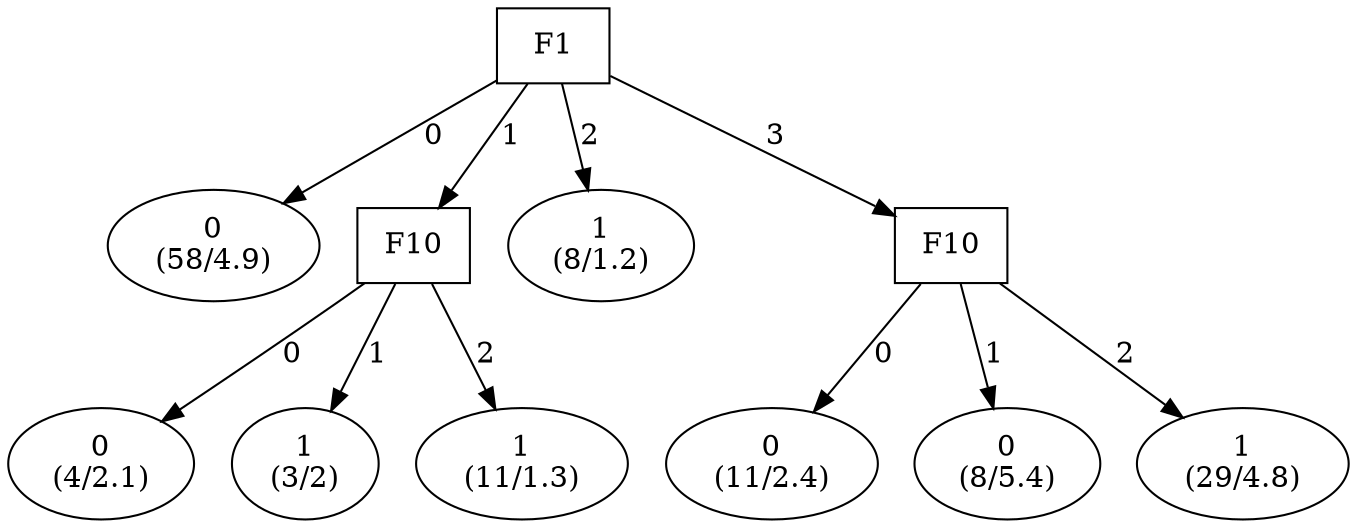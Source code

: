 digraph YaDT {
n0 [ shape=box, label="F1\n"]
n0 -> n1 [label="0"]
n1 [ shape=ellipse, label="0\n(58/4.9)"]
n0 -> n2 [label="1"]
n2 [ shape=box, label="F10\n"]
n2 -> n3 [label="0"]
n3 [ shape=ellipse, label="0\n(4/2.1)"]
n2 -> n4 [label="1"]
n4 [ shape=ellipse, label="1\n(3/2)"]
n2 -> n5 [label="2"]
n5 [ shape=ellipse, label="1\n(11/1.3)"]
n0 -> n7 [label="2"]
n7 [ shape=ellipse, label="1\n(8/1.2)"]
n0 -> n8 [label="3"]
n8 [ shape=box, label="F10\n"]
n8 -> n9 [label="0"]
n9 [ shape=ellipse, label="0\n(11/2.4)"]
n8 -> n10 [label="1"]
n10 [ shape=ellipse, label="0\n(8/5.4)"]
n8 -> n11 [label="2"]
n11 [ shape=ellipse, label="1\n(29/4.8)"]
}
